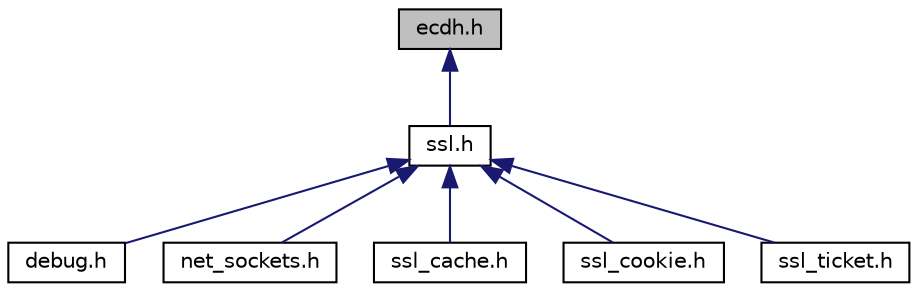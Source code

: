 digraph "ecdh.h"
{
  bgcolor="transparent";
  edge [fontname="Helvetica",fontsize="10",labelfontname="Helvetica",labelfontsize="10"];
  node [fontname="Helvetica",fontsize="10",shape=record];
  Node10 [label="ecdh.h",height=0.2,width=0.4,color="black", fillcolor="grey75", style="filled", fontcolor="black"];
  Node10 -> Node11 [dir="back",color="midnightblue",fontsize="10",style="solid",fontname="Helvetica"];
  Node11 [label="ssl.h",height=0.2,width=0.4,color="black",URL="$ssl_8h.html",tooltip="SSL/TLS functions. "];
  Node11 -> Node12 [dir="back",color="midnightblue",fontsize="10",style="solid",fontname="Helvetica"];
  Node12 [label="debug.h",height=0.2,width=0.4,color="black",URL="$debug_8h.html",tooltip="Functions for controlling and providing debug output from the library. "];
  Node11 -> Node13 [dir="back",color="midnightblue",fontsize="10",style="solid",fontname="Helvetica"];
  Node13 [label="net_sockets.h",height=0.2,width=0.4,color="black",URL="$net__sockets_8h.html",tooltip="Network sockets abstraction layer to integrate Mbed TLS into a BSD-style sockets API. "];
  Node11 -> Node14 [dir="back",color="midnightblue",fontsize="10",style="solid",fontname="Helvetica"];
  Node14 [label="ssl_cache.h",height=0.2,width=0.4,color="black",URL="$ssl__cache_8h.html",tooltip="SSL session cache implementation. "];
  Node11 -> Node15 [dir="back",color="midnightblue",fontsize="10",style="solid",fontname="Helvetica"];
  Node15 [label="ssl_cookie.h",height=0.2,width=0.4,color="black",URL="$ssl__cookie_8h.html",tooltip="DTLS cookie callbacks implementation. "];
  Node11 -> Node16 [dir="back",color="midnightblue",fontsize="10",style="solid",fontname="Helvetica"];
  Node16 [label="ssl_ticket.h",height=0.2,width=0.4,color="black",URL="$ssl__ticket_8h.html",tooltip="TLS server ticket callbacks implementation. "];
}

